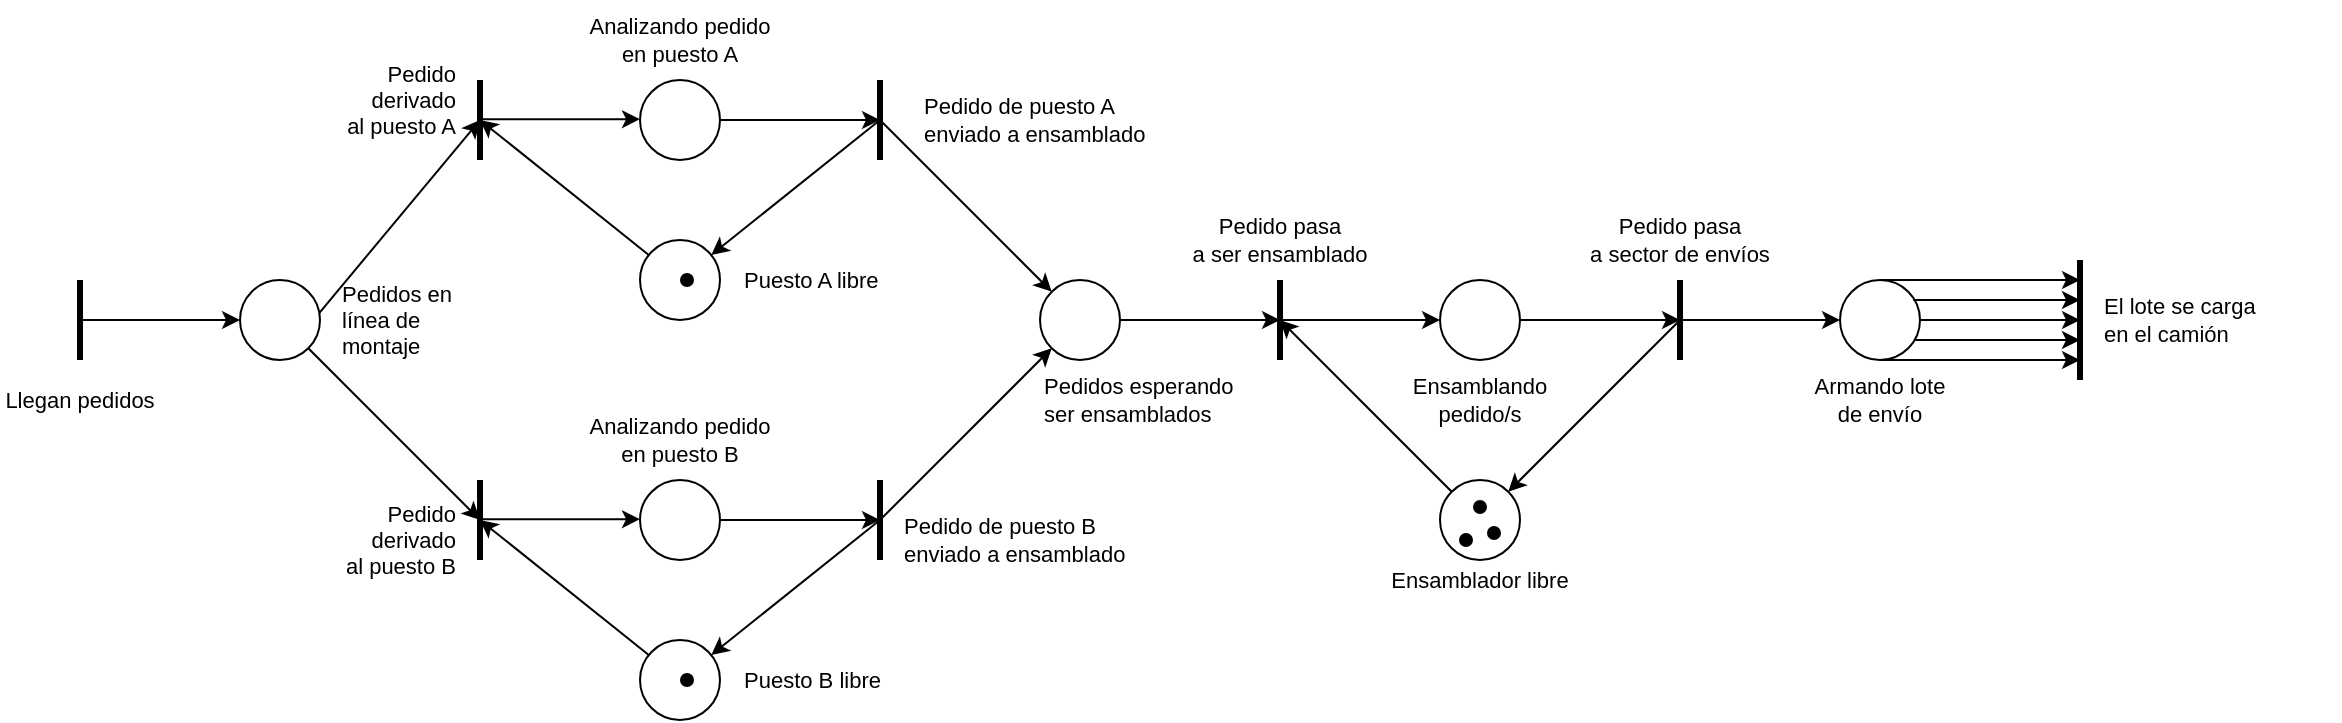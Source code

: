 <mxfile version="13.8.2" type="github">
  <diagram id="_ANbzN1M4MJxJPfVMH9j" name="Page-1">
    <mxGraphModel dx="871" dy="891" grid="1" gridSize="10" guides="1" tooltips="1" connect="1" arrows="1" fold="1" page="1" pageScale="1" pageWidth="1100" pageHeight="850" math="0" shadow="0">
      <root>
        <mxCell id="0" />
        <mxCell id="1" parent="0" />
        <mxCell id="hwQlgyIUElPGhax0S_aQ-19" style="rounded=0;orthogonalLoop=1;jettySize=auto;html=1;strokeWidth=1;" parent="1" edge="1">
          <mxGeometry relative="1" as="geometry">
            <mxPoint x="320" y="120" as="targetPoint" />
            <mxPoint x="232.847" y="224.672" as="sourcePoint" />
          </mxGeometry>
        </mxCell>
        <mxCell id="hwQlgyIUElPGhax0S_aQ-20" style="edgeStyle=none;rounded=0;orthogonalLoop=1;jettySize=auto;html=1;strokeWidth=1;" parent="1" source="hwQlgyIUElPGhax0S_aQ-1" edge="1">
          <mxGeometry relative="1" as="geometry">
            <mxPoint x="320" y="320" as="targetPoint" />
          </mxGeometry>
        </mxCell>
        <mxCell id="hwQlgyIUElPGhax0S_aQ-1" value="" style="ellipse;whiteSpace=wrap;html=1;aspect=fixed;" parent="1" vertex="1">
          <mxGeometry x="200" y="200" width="40" height="40" as="geometry" />
        </mxCell>
        <mxCell id="hwQlgyIUElPGhax0S_aQ-23" style="edgeStyle=none;rounded=0;orthogonalLoop=1;jettySize=auto;html=1;strokeWidth=1;" parent="1" source="hwQlgyIUElPGhax0S_aQ-2" edge="1">
          <mxGeometry relative="1" as="geometry">
            <mxPoint x="520" y="320.0" as="targetPoint" />
          </mxGeometry>
        </mxCell>
        <mxCell id="hwQlgyIUElPGhax0S_aQ-2" value="" style="ellipse;whiteSpace=wrap;html=1;aspect=fixed;" parent="1" vertex="1">
          <mxGeometry x="400" y="300" width="40" height="40" as="geometry" />
        </mxCell>
        <mxCell id="hwQlgyIUElPGhax0S_aQ-24" style="edgeStyle=none;rounded=0;orthogonalLoop=1;jettySize=auto;html=1;strokeWidth=1;" parent="1" source="hwQlgyIUElPGhax0S_aQ-3" edge="1">
          <mxGeometry relative="1" as="geometry">
            <mxPoint x="520" y="120" as="targetPoint" />
          </mxGeometry>
        </mxCell>
        <mxCell id="hwQlgyIUElPGhax0S_aQ-3" value="" style="ellipse;whiteSpace=wrap;html=1;aspect=fixed;" parent="1" vertex="1">
          <mxGeometry x="400" y="100" width="40" height="40" as="geometry" />
        </mxCell>
        <mxCell id="hwQlgyIUElPGhax0S_aQ-4" value="" style="endArrow=none;html=1;strokeWidth=3;" parent="1" edge="1">
          <mxGeometry width="50" height="50" relative="1" as="geometry">
            <mxPoint x="320" y="140" as="sourcePoint" />
            <mxPoint x="320" y="100" as="targetPoint" />
          </mxGeometry>
        </mxCell>
        <mxCell id="hwQlgyIUElPGhax0S_aQ-5" value="" style="endArrow=none;html=1;strokeWidth=3;" parent="1" edge="1">
          <mxGeometry width="50" height="50" relative="1" as="geometry">
            <mxPoint x="320" y="340" as="sourcePoint" />
            <mxPoint x="320" y="300" as="targetPoint" />
          </mxGeometry>
        </mxCell>
        <mxCell id="hwQlgyIUElPGhax0S_aQ-6" value="" style="endArrow=none;html=1;strokeWidth=3;" parent="1" edge="1">
          <mxGeometry width="50" height="50" relative="1" as="geometry">
            <mxPoint x="120" y="240" as="sourcePoint" />
            <mxPoint x="120" y="200" as="targetPoint" />
          </mxGeometry>
        </mxCell>
        <mxCell id="hwQlgyIUElPGhax0S_aQ-22" style="edgeStyle=none;rounded=0;orthogonalLoop=1;jettySize=auto;html=1;strokeWidth=1;" parent="1" source="hwQlgyIUElPGhax0S_aQ-7" edge="1">
          <mxGeometry relative="1" as="geometry">
            <mxPoint x="320.0" y="320.0" as="targetPoint" />
          </mxGeometry>
        </mxCell>
        <mxCell id="hwQlgyIUElPGhax0S_aQ-7" value="" style="ellipse;whiteSpace=wrap;html=1;aspect=fixed;" parent="1" vertex="1">
          <mxGeometry x="400" y="380" width="40" height="40" as="geometry" />
        </mxCell>
        <mxCell id="hwQlgyIUElPGhax0S_aQ-21" style="edgeStyle=none;rounded=0;orthogonalLoop=1;jettySize=auto;html=1;strokeWidth=1;" parent="1" source="hwQlgyIUElPGhax0S_aQ-8" edge="1">
          <mxGeometry relative="1" as="geometry">
            <mxPoint x="320.0" y="120" as="targetPoint" />
          </mxGeometry>
        </mxCell>
        <mxCell id="hwQlgyIUElPGhax0S_aQ-8" value="" style="ellipse;whiteSpace=wrap;html=1;aspect=fixed;" parent="1" vertex="1">
          <mxGeometry x="400" y="180" width="40" height="40" as="geometry" />
        </mxCell>
        <mxCell id="hwQlgyIUElPGhax0S_aQ-9" value="" style="endArrow=none;html=1;strokeWidth=3;" parent="1" edge="1">
          <mxGeometry width="50" height="50" relative="1" as="geometry">
            <mxPoint x="520" y="140" as="sourcePoint" />
            <mxPoint x="520" y="100" as="targetPoint" />
          </mxGeometry>
        </mxCell>
        <mxCell id="hwQlgyIUElPGhax0S_aQ-10" value="" style="endArrow=none;html=1;strokeWidth=3;" parent="1" edge="1">
          <mxGeometry width="50" height="50" relative="1" as="geometry">
            <mxPoint x="520" y="340" as="sourcePoint" />
            <mxPoint x="520" y="300" as="targetPoint" />
          </mxGeometry>
        </mxCell>
        <mxCell id="hwQlgyIUElPGhax0S_aQ-25" style="edgeStyle=none;rounded=0;orthogonalLoop=1;jettySize=auto;html=1;strokeWidth=1;" parent="1" source="hwQlgyIUElPGhax0S_aQ-11" edge="1">
          <mxGeometry relative="1" as="geometry">
            <mxPoint x="720" y="220" as="targetPoint" />
          </mxGeometry>
        </mxCell>
        <mxCell id="hwQlgyIUElPGhax0S_aQ-11" value="" style="ellipse;whiteSpace=wrap;html=1;aspect=fixed;" parent="1" vertex="1">
          <mxGeometry x="600" y="200" width="40" height="40" as="geometry" />
        </mxCell>
        <mxCell id="hwQlgyIUElPGhax0S_aQ-26" style="edgeStyle=none;rounded=0;orthogonalLoop=1;jettySize=auto;html=1;strokeWidth=1;" parent="1" source="hwQlgyIUElPGhax0S_aQ-12" edge="1">
          <mxGeometry relative="1" as="geometry">
            <mxPoint x="920" y="220" as="targetPoint" />
          </mxGeometry>
        </mxCell>
        <mxCell id="hwQlgyIUElPGhax0S_aQ-12" value="" style="ellipse;whiteSpace=wrap;html=1;aspect=fixed;" parent="1" vertex="1">
          <mxGeometry x="800" y="200" width="40" height="40" as="geometry" />
        </mxCell>
        <mxCell id="hwQlgyIUElPGhax0S_aQ-13" value="" style="endArrow=none;html=1;strokeWidth=3;" parent="1" edge="1">
          <mxGeometry width="50" height="50" relative="1" as="geometry">
            <mxPoint x="720" y="240" as="sourcePoint" />
            <mxPoint x="720" y="200" as="targetPoint" />
          </mxGeometry>
        </mxCell>
        <mxCell id="hwQlgyIUElPGhax0S_aQ-27" style="edgeStyle=none;rounded=0;orthogonalLoop=1;jettySize=auto;html=1;strokeWidth=1;" parent="1" source="hwQlgyIUElPGhax0S_aQ-14" edge="1">
          <mxGeometry relative="1" as="geometry">
            <mxPoint x="720" y="220" as="targetPoint" />
          </mxGeometry>
        </mxCell>
        <mxCell id="hwQlgyIUElPGhax0S_aQ-14" value="" style="ellipse;whiteSpace=wrap;html=1;aspect=fixed;" parent="1" vertex="1">
          <mxGeometry x="800" y="300" width="40" height="40" as="geometry" />
        </mxCell>
        <mxCell id="hwQlgyIUElPGhax0S_aQ-15" value="" style="endArrow=none;html=1;strokeWidth=3;" parent="1" edge="1">
          <mxGeometry width="50" height="50" relative="1" as="geometry">
            <mxPoint x="920" y="240" as="sourcePoint" />
            <mxPoint x="920" y="200" as="targetPoint" />
          </mxGeometry>
        </mxCell>
        <mxCell id="hwQlgyIUElPGhax0S_aQ-28" style="edgeStyle=none;rounded=0;orthogonalLoop=1;jettySize=auto;html=1;strokeWidth=1;" parent="1" source="hwQlgyIUElPGhax0S_aQ-16" edge="1">
          <mxGeometry relative="1" as="geometry">
            <mxPoint x="1120.0" y="220" as="targetPoint" />
          </mxGeometry>
        </mxCell>
        <mxCell id="hwQlgyIUElPGhax0S_aQ-16" value="" style="ellipse;whiteSpace=wrap;html=1;aspect=fixed;" parent="1" vertex="1">
          <mxGeometry x="1000" y="200" width="40" height="40" as="geometry" />
        </mxCell>
        <mxCell id="hwQlgyIUElPGhax0S_aQ-18" value="" style="endArrow=none;html=1;strokeWidth=3;" parent="1" edge="1">
          <mxGeometry width="50" height="50" relative="1" as="geometry">
            <mxPoint x="1120" y="250" as="sourcePoint" />
            <mxPoint x="1120" y="190" as="targetPoint" />
          </mxGeometry>
        </mxCell>
        <mxCell id="hwQlgyIUElPGhax0S_aQ-29" style="edgeStyle=none;rounded=0;orthogonalLoop=1;jettySize=auto;html=1;strokeWidth=1;" parent="1" edge="1">
          <mxGeometry relative="1" as="geometry">
            <mxPoint x="400" y="319.58" as="targetPoint" />
            <mxPoint x="320" y="319.58" as="sourcePoint" />
          </mxGeometry>
        </mxCell>
        <mxCell id="hwQlgyIUElPGhax0S_aQ-30" style="edgeStyle=none;rounded=0;orthogonalLoop=1;jettySize=auto;html=1;strokeWidth=1;" parent="1" edge="1">
          <mxGeometry relative="1" as="geometry">
            <mxPoint x="400" y="119.58" as="targetPoint" />
            <mxPoint x="320" y="119.58" as="sourcePoint" />
          </mxGeometry>
        </mxCell>
        <mxCell id="hwQlgyIUElPGhax0S_aQ-31" style="edgeStyle=none;rounded=0;orthogonalLoop=1;jettySize=auto;html=1;strokeWidth=1;" parent="1" target="hwQlgyIUElPGhax0S_aQ-7" edge="1">
          <mxGeometry relative="1" as="geometry">
            <mxPoint x="330.0" y="330.0" as="targetPoint" />
            <mxPoint x="520" y="320" as="sourcePoint" />
          </mxGeometry>
        </mxCell>
        <mxCell id="hwQlgyIUElPGhax0S_aQ-32" style="edgeStyle=none;rounded=0;orthogonalLoop=1;jettySize=auto;html=1;strokeWidth=1;" parent="1" target="hwQlgyIUElPGhax0S_aQ-8" edge="1">
          <mxGeometry relative="1" as="geometry">
            <mxPoint x="450.002" y="275.858" as="targetPoint" />
            <mxPoint x="520" y="120" as="sourcePoint" />
          </mxGeometry>
        </mxCell>
        <mxCell id="hwQlgyIUElPGhax0S_aQ-33" style="edgeStyle=none;rounded=0;orthogonalLoop=1;jettySize=auto;html=1;strokeWidth=1;" parent="1" edge="1">
          <mxGeometry relative="1" as="geometry">
            <mxPoint x="200" y="220.0" as="targetPoint" />
            <mxPoint x="120" y="220.0" as="sourcePoint" />
          </mxGeometry>
        </mxCell>
        <mxCell id="hwQlgyIUElPGhax0S_aQ-34" style="edgeStyle=none;rounded=0;orthogonalLoop=1;jettySize=auto;html=1;strokeWidth=1;" parent="1" target="hwQlgyIUElPGhax0S_aQ-11" edge="1">
          <mxGeometry relative="1" as="geometry">
            <mxPoint x="444.142" y="435.858" as="targetPoint" />
            <mxPoint x="520" y="320" as="sourcePoint" />
          </mxGeometry>
        </mxCell>
        <mxCell id="hwQlgyIUElPGhax0S_aQ-35" style="edgeStyle=none;rounded=0;orthogonalLoop=1;jettySize=auto;html=1;strokeWidth=1;" parent="1" target="hwQlgyIUElPGhax0S_aQ-11" edge="1">
          <mxGeometry relative="1" as="geometry">
            <mxPoint x="607.153" y="224.672" as="targetPoint" />
            <mxPoint x="520" y="120" as="sourcePoint" />
          </mxGeometry>
        </mxCell>
        <mxCell id="hwQlgyIUElPGhax0S_aQ-36" style="edgeStyle=none;rounded=0;orthogonalLoop=1;jettySize=auto;html=1;strokeWidth=1;" parent="1" edge="1">
          <mxGeometry relative="1" as="geometry">
            <mxPoint x="800" y="220" as="targetPoint" />
            <mxPoint x="720" y="220" as="sourcePoint" />
          </mxGeometry>
        </mxCell>
        <mxCell id="hwQlgyIUElPGhax0S_aQ-37" style="edgeStyle=none;rounded=0;orthogonalLoop=1;jettySize=auto;html=1;strokeWidth=1;" parent="1" target="hwQlgyIUElPGhax0S_aQ-14" edge="1">
          <mxGeometry relative="1" as="geometry">
            <mxPoint x="930" y="230" as="targetPoint" />
            <mxPoint x="920" y="220" as="sourcePoint" />
          </mxGeometry>
        </mxCell>
        <mxCell id="hwQlgyIUElPGhax0S_aQ-38" style="edgeStyle=none;rounded=0;orthogonalLoop=1;jettySize=auto;html=1;strokeWidth=1;" parent="1" edge="1">
          <mxGeometry relative="1" as="geometry">
            <mxPoint x="1000" y="220" as="targetPoint" />
            <mxPoint x="920" y="220" as="sourcePoint" />
          </mxGeometry>
        </mxCell>
        <mxCell id="hwQlgyIUElPGhax0S_aQ-39" style="edgeStyle=none;rounded=0;orthogonalLoop=1;jettySize=auto;html=1;strokeWidth=1;exitX=0.915;exitY=0.251;exitDx=0;exitDy=0;exitPerimeter=0;" parent="1" source="hwQlgyIUElPGhax0S_aQ-16" edge="1">
          <mxGeometry relative="1" as="geometry">
            <mxPoint x="1120.0" y="210" as="targetPoint" />
            <mxPoint x="1040" y="210" as="sourcePoint" />
          </mxGeometry>
        </mxCell>
        <mxCell id="hwQlgyIUElPGhax0S_aQ-40" style="edgeStyle=none;rounded=0;orthogonalLoop=1;jettySize=auto;html=1;strokeWidth=1;exitX=0.5;exitY=0;exitDx=0;exitDy=0;" parent="1" source="hwQlgyIUElPGhax0S_aQ-16" edge="1">
          <mxGeometry relative="1" as="geometry">
            <mxPoint x="1120.0" y="200" as="targetPoint" />
            <mxPoint x="1040" y="200" as="sourcePoint" />
          </mxGeometry>
        </mxCell>
        <mxCell id="hwQlgyIUElPGhax0S_aQ-41" style="edgeStyle=none;rounded=0;orthogonalLoop=1;jettySize=auto;html=1;strokeWidth=1;exitX=0.933;exitY=0.751;exitDx=0;exitDy=0;exitPerimeter=0;" parent="1" source="hwQlgyIUElPGhax0S_aQ-16" edge="1">
          <mxGeometry relative="1" as="geometry">
            <mxPoint x="1120.0" y="230" as="targetPoint" />
            <mxPoint x="1040" y="230" as="sourcePoint" />
          </mxGeometry>
        </mxCell>
        <mxCell id="hwQlgyIUElPGhax0S_aQ-42" style="edgeStyle=none;rounded=0;orthogonalLoop=1;jettySize=auto;html=1;strokeWidth=1;exitX=0.5;exitY=1;exitDx=0;exitDy=0;" parent="1" source="hwQlgyIUElPGhax0S_aQ-16" edge="1">
          <mxGeometry relative="1" as="geometry">
            <mxPoint x="1120.0" y="240" as="targetPoint" />
            <mxPoint x="1040" y="240" as="sourcePoint" />
          </mxGeometry>
        </mxCell>
        <mxCell id="hwQlgyIUElPGhax0S_aQ-43" value="Llegan pedidos" style="text;html=1;strokeColor=none;fillColor=none;align=center;verticalAlign=middle;whiteSpace=wrap;rounded=0;fontSize=11;" parent="1" vertex="1">
          <mxGeometry x="80" y="240" width="80" height="40" as="geometry" />
        </mxCell>
        <mxCell id="hwQlgyIUElPGhax0S_aQ-44" value="&lt;div align=&quot;left&quot;&gt;Pedidos en línea de montaje&lt;br&gt;&lt;/div&gt;" style="text;html=1;strokeColor=none;fillColor=none;align=center;verticalAlign=middle;whiteSpace=wrap;rounded=0;fontSize=11;" parent="1" vertex="1">
          <mxGeometry x="250" y="200" width="80" height="40" as="geometry" />
        </mxCell>
        <mxCell id="hwQlgyIUElPGhax0S_aQ-45" value="&lt;div&gt;Pedido derivado&lt;/div&gt;&lt;div&gt;al puesto A&lt;br&gt;&lt;/div&gt;" style="text;html=1;strokeColor=none;fillColor=none;align=right;verticalAlign=middle;whiteSpace=wrap;rounded=0;fontSize=11;" parent="1" vertex="1">
          <mxGeometry x="230" y="90" width="80" height="40" as="geometry" />
        </mxCell>
        <mxCell id="hwQlgyIUElPGhax0S_aQ-46" value="&lt;div&gt;Pedido derivado&lt;/div&gt;&lt;div&gt;al puesto B&lt;br&gt;&lt;/div&gt;" style="text;html=1;strokeColor=none;fillColor=none;align=right;verticalAlign=middle;whiteSpace=wrap;rounded=0;fontSize=11;" parent="1" vertex="1">
          <mxGeometry x="230" y="310" width="80" height="40" as="geometry" />
        </mxCell>
        <mxCell id="hwQlgyIUElPGhax0S_aQ-47" value="Puesto A libre" style="text;html=1;strokeColor=none;fillColor=none;align=left;verticalAlign=middle;whiteSpace=wrap;rounded=0;fontSize=11;" parent="1" vertex="1">
          <mxGeometry x="450" y="180" width="80" height="40" as="geometry" />
        </mxCell>
        <mxCell id="hwQlgyIUElPGhax0S_aQ-49" value="Puesto B libre" style="text;html=1;strokeColor=none;fillColor=none;align=left;verticalAlign=middle;whiteSpace=wrap;rounded=0;fontSize=11;" parent="1" vertex="1">
          <mxGeometry x="450" y="380" width="80" height="40" as="geometry" />
        </mxCell>
        <mxCell id="hwQlgyIUElPGhax0S_aQ-50" value="&lt;div&gt;Analizando pedido&lt;/div&gt;&lt;div&gt;en puesto B&lt;/div&gt;" style="text;html=1;strokeColor=none;fillColor=none;align=center;verticalAlign=middle;whiteSpace=wrap;rounded=0;fontSize=11;" parent="1" vertex="1">
          <mxGeometry x="360" y="260" width="120" height="40" as="geometry" />
        </mxCell>
        <mxCell id="hwQlgyIUElPGhax0S_aQ-51" value="&lt;div&gt;Analizando pedido&lt;/div&gt;&lt;div&gt;en puesto A&lt;br&gt;&lt;/div&gt;" style="text;html=1;strokeColor=none;fillColor=none;align=center;verticalAlign=middle;whiteSpace=wrap;rounded=0;fontSize=11;" parent="1" vertex="1">
          <mxGeometry x="360" y="60" width="120" height="40" as="geometry" />
        </mxCell>
        <mxCell id="hwQlgyIUElPGhax0S_aQ-53" value="&lt;div&gt;Pedido de puesto B&lt;/div&gt;enviado a ensamblado" style="text;html=1;strokeColor=none;fillColor=none;align=left;verticalAlign=middle;whiteSpace=wrap;rounded=0;fontSize=11;" parent="1" vertex="1">
          <mxGeometry x="530" y="310" width="120" height="40" as="geometry" />
        </mxCell>
        <mxCell id="hwQlgyIUElPGhax0S_aQ-55" value="&lt;div&gt;Pedidos esperando&lt;/div&gt;&lt;div&gt;ser ensamblados&lt;br&gt;&lt;/div&gt;" style="text;html=1;strokeColor=none;fillColor=none;align=left;verticalAlign=middle;whiteSpace=wrap;rounded=0;fontSize=11;" parent="1" vertex="1">
          <mxGeometry x="600" y="240" width="120" height="40" as="geometry" />
        </mxCell>
        <mxCell id="hwQlgyIUElPGhax0S_aQ-56" value="&lt;div&gt;Pedido pasa&lt;/div&gt;&lt;div&gt;a ser ensamblado&lt;br&gt;&lt;/div&gt;" style="text;html=1;strokeColor=none;fillColor=none;align=center;verticalAlign=middle;whiteSpace=wrap;rounded=0;fontSize=11;" parent="1" vertex="1">
          <mxGeometry x="660" y="160" width="120" height="40" as="geometry" />
        </mxCell>
        <mxCell id="hwQlgyIUElPGhax0S_aQ-57" value="Ensamblador libre" style="text;html=1;strokeColor=none;fillColor=none;align=center;verticalAlign=middle;whiteSpace=wrap;rounded=0;fontSize=11;" parent="1" vertex="1">
          <mxGeometry x="760" y="330" width="120" height="40" as="geometry" />
        </mxCell>
        <mxCell id="hwQlgyIUElPGhax0S_aQ-58" value="&lt;div&gt;Ensamblando&lt;/div&gt;&lt;div&gt;pedido/s&lt;br&gt;&lt;/div&gt;" style="text;html=1;strokeColor=none;fillColor=none;align=center;verticalAlign=middle;whiteSpace=wrap;rounded=0;fontSize=11;" parent="1" vertex="1">
          <mxGeometry x="760" y="240" width="120" height="40" as="geometry" />
        </mxCell>
        <mxCell id="hwQlgyIUElPGhax0S_aQ-59" value="&lt;div&gt;Pedido pasa&lt;/div&gt;&lt;div&gt;a sector de envíos&lt;br&gt;&lt;/div&gt;" style="text;html=1;strokeColor=none;fillColor=none;align=center;verticalAlign=middle;whiteSpace=wrap;rounded=0;fontSize=11;" parent="1" vertex="1">
          <mxGeometry x="860" y="160" width="120" height="40" as="geometry" />
        </mxCell>
        <mxCell id="hwQlgyIUElPGhax0S_aQ-60" value="&lt;div&gt;Armando lote&lt;/div&gt;&lt;div&gt;de envío&lt;br&gt;&lt;/div&gt;" style="text;html=1;strokeColor=none;fillColor=none;align=center;verticalAlign=middle;whiteSpace=wrap;rounded=0;fontSize=11;" parent="1" vertex="1">
          <mxGeometry x="960" y="240" width="120" height="40" as="geometry" />
        </mxCell>
        <mxCell id="hwQlgyIUElPGhax0S_aQ-61" value="&lt;div&gt;El lote se carga&lt;/div&gt;&lt;div&gt;en el camión&lt;br&gt;&lt;/div&gt;" style="text;html=1;strokeColor=none;fillColor=none;align=left;verticalAlign=middle;whiteSpace=wrap;rounded=0;fontSize=11;" parent="1" vertex="1">
          <mxGeometry x="1130" y="200" width="120" height="40" as="geometry" />
        </mxCell>
        <mxCell id="hwQlgyIUElPGhax0S_aQ-62" value="&lt;div&gt;Pedido de puesto A&lt;br&gt;&lt;/div&gt;enviado a ensamblado" style="text;html=1;strokeColor=none;fillColor=none;align=left;verticalAlign=middle;whiteSpace=wrap;rounded=0;fontSize=11;" parent="1" vertex="1">
          <mxGeometry x="540" y="100" width="120" height="40" as="geometry" />
        </mxCell>
        <mxCell id="BtQzQzE5J5TL3UL6aQcZ-1" value="" style="ellipse;whiteSpace=wrap;html=1;aspect=fixed;fillColor=#000000;strokeColor=none;" vertex="1" parent="1">
          <mxGeometry x="816.5" y="310" width="7" height="7" as="geometry" />
        </mxCell>
        <mxCell id="BtQzQzE5J5TL3UL6aQcZ-2" value="" style="ellipse;whiteSpace=wrap;html=1;aspect=fixed;fillColor=#000000;strokeColor=none;" vertex="1" parent="1">
          <mxGeometry x="809.5" y="326.5" width="7" height="7" as="geometry" />
        </mxCell>
        <mxCell id="BtQzQzE5J5TL3UL6aQcZ-3" value="" style="ellipse;whiteSpace=wrap;html=1;aspect=fixed;fillColor=#000000;strokeColor=none;" vertex="1" parent="1">
          <mxGeometry x="823.5" y="323" width="7" height="7" as="geometry" />
        </mxCell>
        <mxCell id="BtQzQzE5J5TL3UL6aQcZ-5" value="" style="ellipse;whiteSpace=wrap;html=1;aspect=fixed;fillColor=#000000;strokeColor=none;" vertex="1" parent="1">
          <mxGeometry x="420" y="396.5" width="7" height="7" as="geometry" />
        </mxCell>
        <mxCell id="BtQzQzE5J5TL3UL6aQcZ-6" value="" style="ellipse;whiteSpace=wrap;html=1;aspect=fixed;fillColor=#000000;strokeColor=none;" vertex="1" parent="1">
          <mxGeometry x="420" y="196.5" width="7" height="7" as="geometry" />
        </mxCell>
      </root>
    </mxGraphModel>
  </diagram>
</mxfile>
